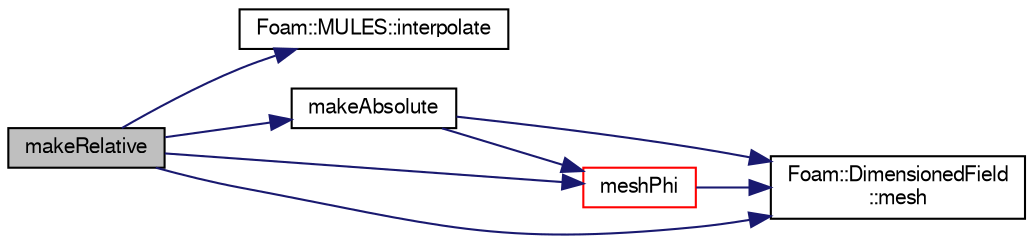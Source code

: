 digraph "makeRelative"
{
  bgcolor="transparent";
  edge [fontname="FreeSans",fontsize="10",labelfontname="FreeSans",labelfontsize="10"];
  node [fontname="FreeSans",fontsize="10",shape=record];
  rankdir="LR";
  Node17513 [label="makeRelative",height=0.2,width=0.4,color="black", fillcolor="grey75", style="filled", fontcolor="black"];
  Node17513 -> Node17514 [color="midnightblue",fontsize="10",style="solid",fontname="FreeSans"];
  Node17514 [label="Foam::MULES::interpolate",height=0.2,width=0.4,color="black",URL="$a21136.html#a4d62f21551985d814104861e7c1d9b4f"];
  Node17513 -> Node17515 [color="midnightblue",fontsize="10",style="solid",fontname="FreeSans"];
  Node17515 [label="makeAbsolute",height=0.2,width=0.4,color="black",URL="$a21134.html#abd91566bcbbe9cc41337f6ecc58c8f10",tooltip="Make the given flux absolute. "];
  Node17515 -> Node17516 [color="midnightblue",fontsize="10",style="solid",fontname="FreeSans"];
  Node17516 [label="Foam::DimensionedField\l::mesh",height=0.2,width=0.4,color="black",URL="$a26390.html#a8f1110830348a1448a14ab5e3cf47e3b",tooltip="Return mesh. "];
  Node17515 -> Node17517 [color="midnightblue",fontsize="10",style="solid",fontname="FreeSans"];
  Node17517 [label="meshPhi",height=0.2,width=0.4,color="red",URL="$a21134.html#a4de91c07f95262e698d486b45f6c2fe6"];
  Node17517 -> Node17516 [color="midnightblue",fontsize="10",style="solid",fontname="FreeSans"];
  Node17513 -> Node17516 [color="midnightblue",fontsize="10",style="solid",fontname="FreeSans"];
  Node17513 -> Node17517 [color="midnightblue",fontsize="10",style="solid",fontname="FreeSans"];
}

